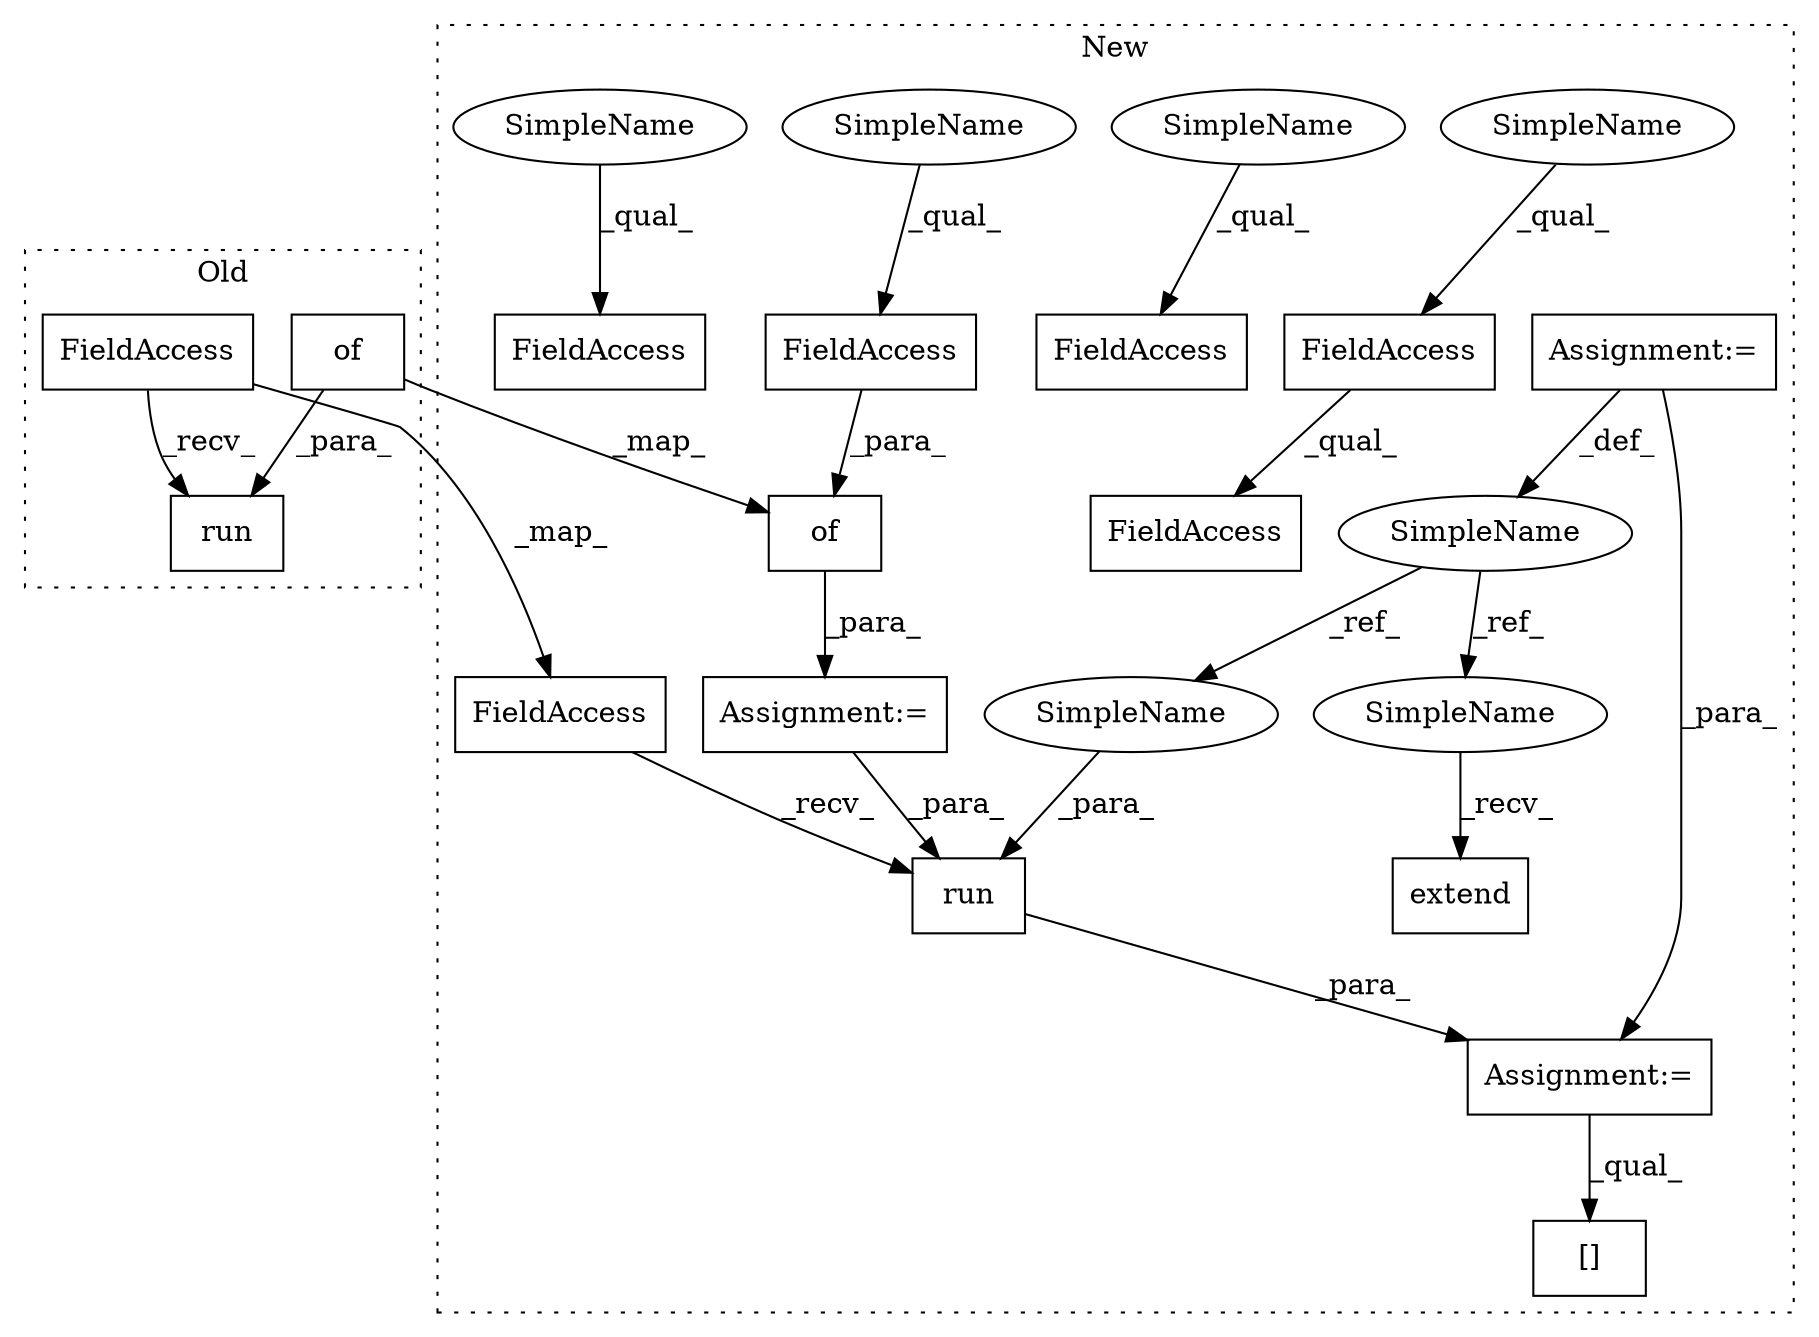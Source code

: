digraph G {
subgraph cluster0 {
1 [label="run" a="32" s="3397,3566" l="4,1" shape="box"];
7 [label="FieldAccess" a="22" s="3384" l="12" shape="box"];
12 [label="of" a="32" s="3481,3565" l="3,1" shape="box"];
label = "Old";
style="dotted";
}
subgraph cluster1 {
2 [label="extend" a="32" s="4005,4054" l="7,1" shape="box"];
3 [label="SimpleName" a="42" s="3842" l="7" shape="ellipse"];
4 [label="run" a="32" s="4514,4535" l="4,1" shape="box"];
5 [label="Assignment:=" a="7" s="3849" l="1" shape="box"];
6 [label="Assignment:=" a="7" s="4500" l="1" shape="box"];
8 [label="FieldAccess" a="22" s="4501" l="12" shape="box"];
9 [label="FieldAccess" a="22" s="4235" l="29" shape="box"];
10 [label="[]" a="2" s="4572,4631" l="8,1" shape="box"];
11 [label="of" a="32" s="3698,3835" l="3,1" shape="box"];
13 [label="FieldAccess" a="22" s="3946" l="21" shape="box"];
14 [label="FieldAccess" a="22" s="4373" l="19" shape="box"];
15 [label="FieldAccess" a="22" s="3946" l="44" shape="box"];
16 [label="FieldAccess" a="22" s="3701" l="19" shape="box"];
17 [label="Assignment:=" a="7" s="3693" l="1" shape="box"];
18 [label="SimpleName" a="42" s="3997" l="7" shape="ellipse"];
19 [label="SimpleName" a="42" s="4518" l="7" shape="ellipse"];
20 [label="SimpleName" a="42" s="3701" l="4" shape="ellipse"];
21 [label="SimpleName" a="42" s="4373" l="4" shape="ellipse"];
22 [label="SimpleName" a="42" s="3946" l="4" shape="ellipse"];
23 [label="SimpleName" a="42" s="4235" l="4" shape="ellipse"];
label = "New";
style="dotted";
}
3 -> 18 [label="_ref_"];
3 -> 19 [label="_ref_"];
4 -> 6 [label="_para_"];
5 -> 3 [label="_def_"];
5 -> 6 [label="_para_"];
6 -> 10 [label="_qual_"];
7 -> 8 [label="_map_"];
7 -> 1 [label="_recv_"];
8 -> 4 [label="_recv_"];
11 -> 17 [label="_para_"];
12 -> 11 [label="_map_"];
12 -> 1 [label="_para_"];
13 -> 15 [label="_qual_"];
16 -> 11 [label="_para_"];
17 -> 4 [label="_para_"];
18 -> 2 [label="_recv_"];
19 -> 4 [label="_para_"];
20 -> 16 [label="_qual_"];
21 -> 14 [label="_qual_"];
22 -> 13 [label="_qual_"];
23 -> 9 [label="_qual_"];
}